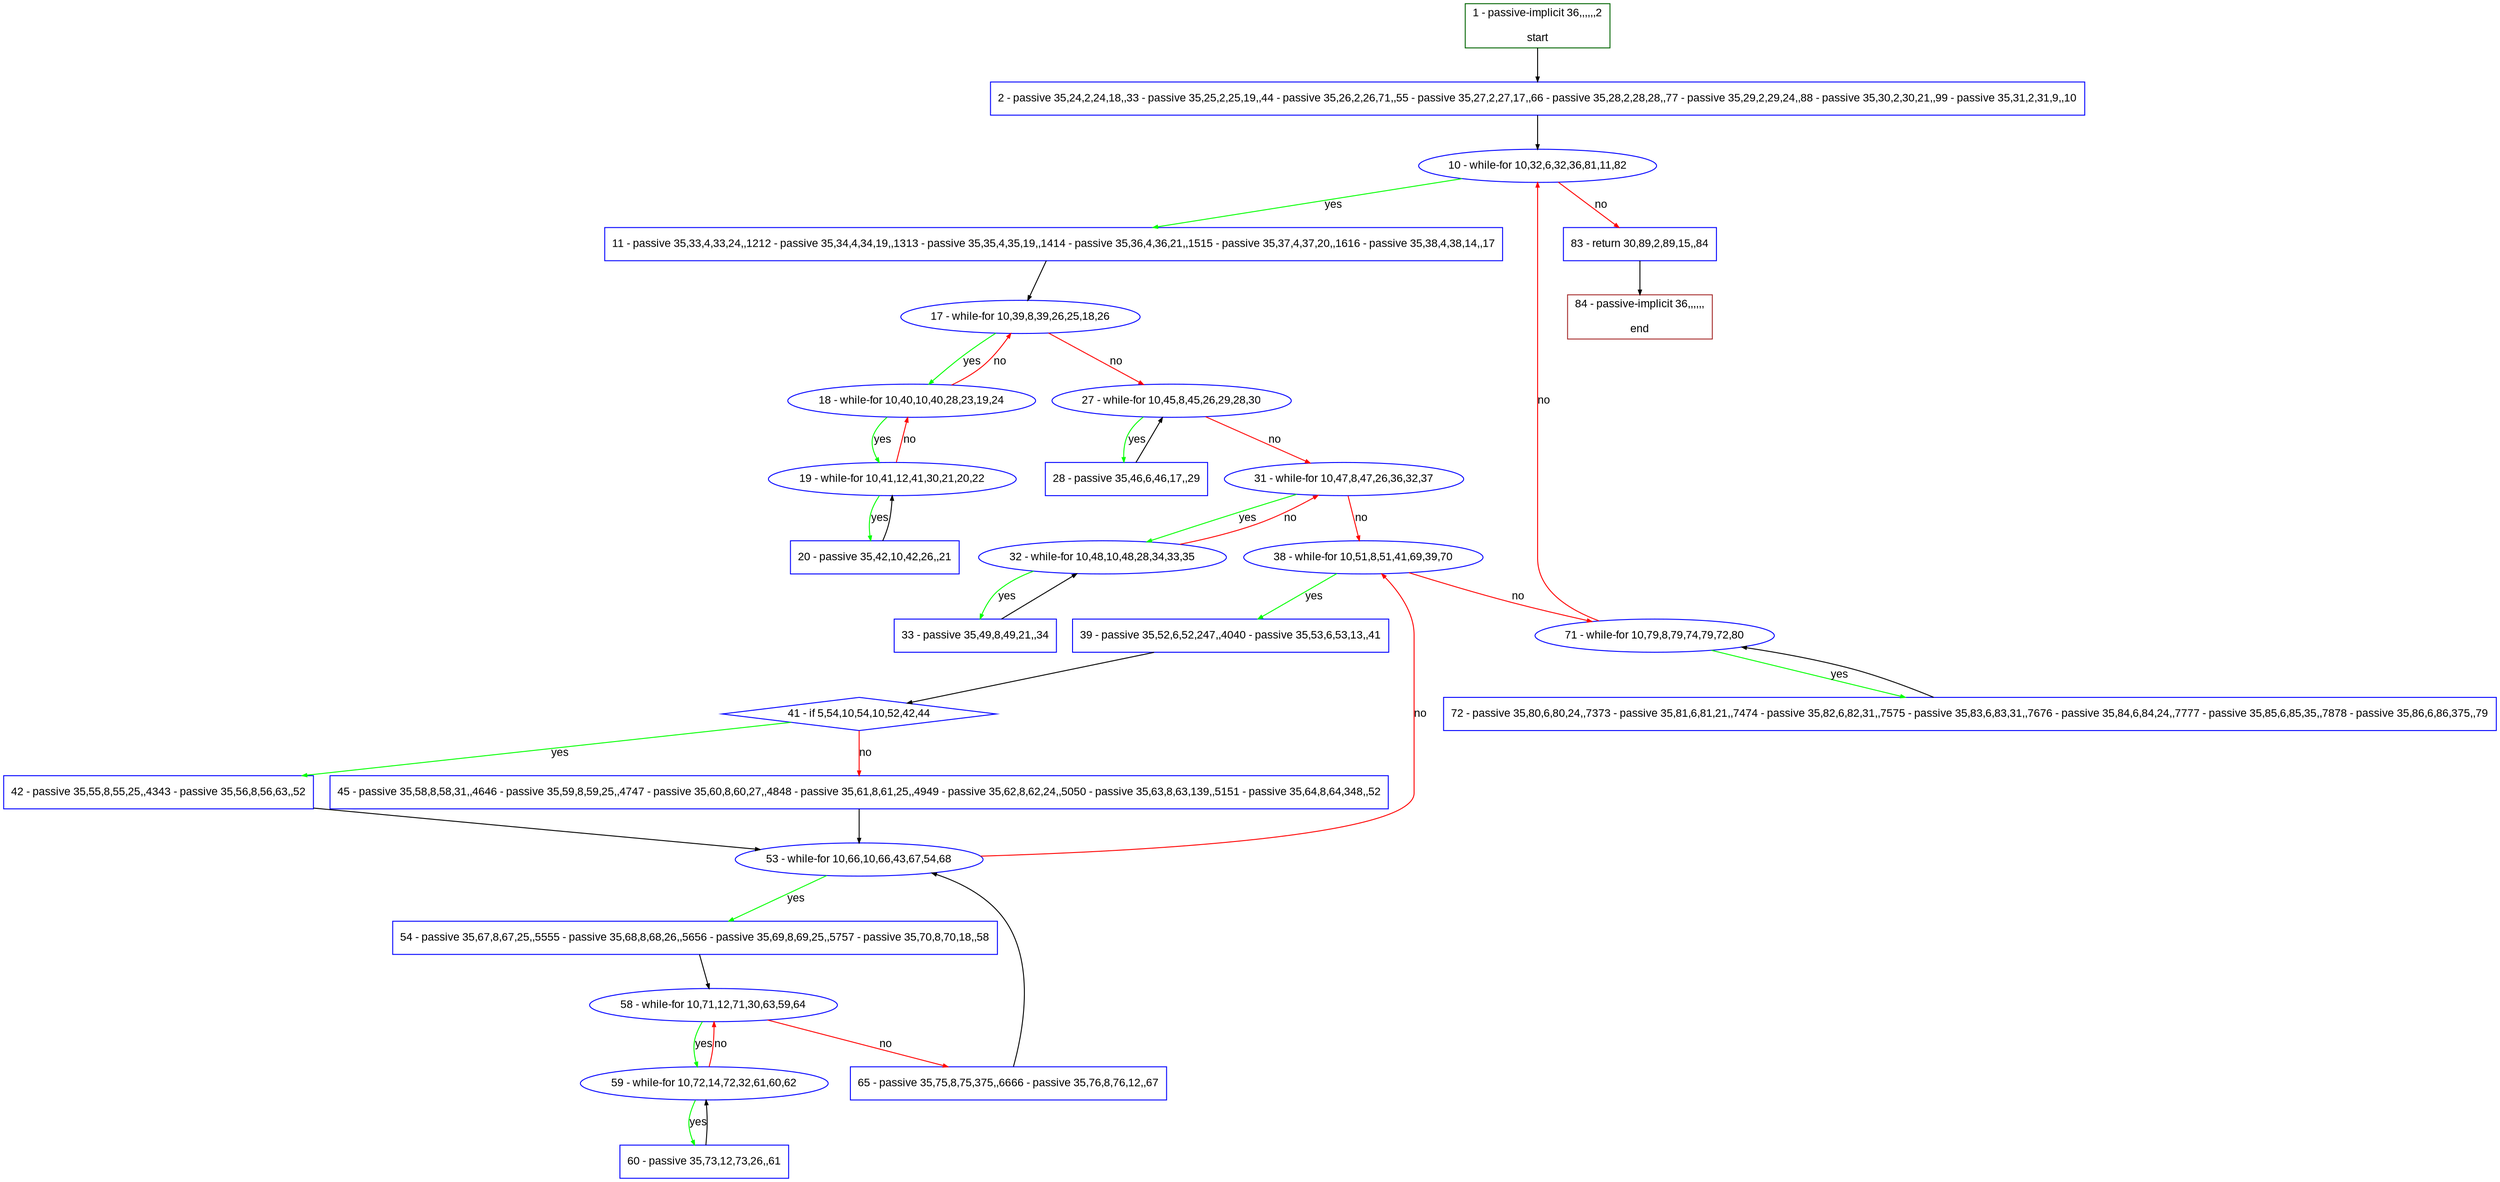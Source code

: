 digraph "" {
  graph [pack="true", label="", fontsize="12", packmode="clust", fontname="Arial", fillcolor="#FFFFCC", bgcolor="white", style="rounded,filled", compound="true"];
  node [node_initialized="no", label="", color="grey", fontsize="12", fillcolor="white", fontname="Arial", style="filled", shape="rectangle", compound="true", fixedsize="false"];
  edge [fontcolor="black", arrowhead="normal", arrowtail="none", arrowsize="0.5", ltail="", label="", color="black", fontsize="12", lhead="", fontname="Arial", dir="forward", compound="true"];
  __N1 [label="2 - passive 35,24,2,24,18,,33 - passive 35,25,2,25,19,,44 - passive 35,26,2,26,71,,55 - passive 35,27,2,27,17,,66 - passive 35,28,2,28,28,,77 - passive 35,29,2,29,24,,88 - passive 35,30,2,30,21,,99 - passive 35,31,2,31,9,,10", color="#0000ff", fillcolor="#ffffff", style="filled", shape="box"];
  __N2 [label="1 - passive-implicit 36,,,,,,2\n\nstart", color="#006400", fillcolor="#ffffff", style="filled", shape="box"];
  __N3 [label="10 - while-for 10,32,6,32,36,81,11,82", color="#0000ff", fillcolor="#ffffff", style="filled", shape="oval"];
  __N4 [label="11 - passive 35,33,4,33,24,,1212 - passive 35,34,4,34,19,,1313 - passive 35,35,4,35,19,,1414 - passive 35,36,4,36,21,,1515 - passive 35,37,4,37,20,,1616 - passive 35,38,4,38,14,,17", color="#0000ff", fillcolor="#ffffff", style="filled", shape="box"];
  __N5 [label="83 - return 30,89,2,89,15,,84", color="#0000ff", fillcolor="#ffffff", style="filled", shape="box"];
  __N6 [label="17 - while-for 10,39,8,39,26,25,18,26", color="#0000ff", fillcolor="#ffffff", style="filled", shape="oval"];
  __N7 [label="18 - while-for 10,40,10,40,28,23,19,24", color="#0000ff", fillcolor="#ffffff", style="filled", shape="oval"];
  __N8 [label="27 - while-for 10,45,8,45,26,29,28,30", color="#0000ff", fillcolor="#ffffff", style="filled", shape="oval"];
  __N9 [label="19 - while-for 10,41,12,41,30,21,20,22", color="#0000ff", fillcolor="#ffffff", style="filled", shape="oval"];
  __N10 [label="20 - passive 35,42,10,42,26,,21", color="#0000ff", fillcolor="#ffffff", style="filled", shape="box"];
  __N11 [label="28 - passive 35,46,6,46,17,,29", color="#0000ff", fillcolor="#ffffff", style="filled", shape="box"];
  __N12 [label="31 - while-for 10,47,8,47,26,36,32,37", color="#0000ff", fillcolor="#ffffff", style="filled", shape="oval"];
  __N13 [label="32 - while-for 10,48,10,48,28,34,33,35", color="#0000ff", fillcolor="#ffffff", style="filled", shape="oval"];
  __N14 [label="38 - while-for 10,51,8,51,41,69,39,70", color="#0000ff", fillcolor="#ffffff", style="filled", shape="oval"];
  __N15 [label="33 - passive 35,49,8,49,21,,34", color="#0000ff", fillcolor="#ffffff", style="filled", shape="box"];
  __N16 [label="39 - passive 35,52,6,52,247,,4040 - passive 35,53,6,53,13,,41", color="#0000ff", fillcolor="#ffffff", style="filled", shape="box"];
  __N17 [label="71 - while-for 10,79,8,79,74,79,72,80", color="#0000ff", fillcolor="#ffffff", style="filled", shape="oval"];
  __N18 [label="41 - if 5,54,10,54,10,52,42,44", color="#0000ff", fillcolor="#ffffff", style="filled", shape="diamond"];
  __N19 [label="42 - passive 35,55,8,55,25,,4343 - passive 35,56,8,56,63,,52", color="#0000ff", fillcolor="#ffffff", style="filled", shape="box"];
  __N20 [label="45 - passive 35,58,8,58,31,,4646 - passive 35,59,8,59,25,,4747 - passive 35,60,8,60,27,,4848 - passive 35,61,8,61,25,,4949 - passive 35,62,8,62,24,,5050 - passive 35,63,8,63,139,,5151 - passive 35,64,8,64,348,,52", color="#0000ff", fillcolor="#ffffff", style="filled", shape="box"];
  __N21 [label="53 - while-for 10,66,10,66,43,67,54,68", color="#0000ff", fillcolor="#ffffff", style="filled", shape="oval"];
  __N22 [label="54 - passive 35,67,8,67,25,,5555 - passive 35,68,8,68,26,,5656 - passive 35,69,8,69,25,,5757 - passive 35,70,8,70,18,,58", color="#0000ff", fillcolor="#ffffff", style="filled", shape="box"];
  __N23 [label="58 - while-for 10,71,12,71,30,63,59,64", color="#0000ff", fillcolor="#ffffff", style="filled", shape="oval"];
  __N24 [label="59 - while-for 10,72,14,72,32,61,60,62", color="#0000ff", fillcolor="#ffffff", style="filled", shape="oval"];
  __N25 [label="65 - passive 35,75,8,75,375,,6666 - passive 35,76,8,76,12,,67", color="#0000ff", fillcolor="#ffffff", style="filled", shape="box"];
  __N26 [label="60 - passive 35,73,12,73,26,,61", color="#0000ff", fillcolor="#ffffff", style="filled", shape="box"];
  __N27 [label="72 - passive 35,80,6,80,24,,7373 - passive 35,81,6,81,21,,7474 - passive 35,82,6,82,31,,7575 - passive 35,83,6,83,31,,7676 - passive 35,84,6,84,24,,7777 - passive 35,85,6,85,35,,7878 - passive 35,86,6,86,375,,79", color="#0000ff", fillcolor="#ffffff", style="filled", shape="box"];
  __N28 [label="84 - passive-implicit 36,,,,,,\n\nend", color="#a52a2a", fillcolor="#ffffff", style="filled", shape="box"];
  __N2 -> __N1 [arrowhead="normal", arrowtail="none", color="#000000", label="", dir="forward"];
  __N1 -> __N3 [arrowhead="normal", arrowtail="none", color="#000000", label="", dir="forward"];
  __N3 -> __N4 [arrowhead="normal", arrowtail="none", color="#00ff00", label="yes", dir="forward"];
  __N3 -> __N5 [arrowhead="normal", arrowtail="none", color="#ff0000", label="no", dir="forward"];
  __N4 -> __N6 [arrowhead="normal", arrowtail="none", color="#000000", label="", dir="forward"];
  __N6 -> __N7 [arrowhead="normal", arrowtail="none", color="#00ff00", label="yes", dir="forward"];
  __N7 -> __N6 [arrowhead="normal", arrowtail="none", color="#ff0000", label="no", dir="forward"];
  __N6 -> __N8 [arrowhead="normal", arrowtail="none", color="#ff0000", label="no", dir="forward"];
  __N7 -> __N9 [arrowhead="normal", arrowtail="none", color="#00ff00", label="yes", dir="forward"];
  __N9 -> __N7 [arrowhead="normal", arrowtail="none", color="#ff0000", label="no", dir="forward"];
  __N9 -> __N10 [arrowhead="normal", arrowtail="none", color="#00ff00", label="yes", dir="forward"];
  __N10 -> __N9 [arrowhead="normal", arrowtail="none", color="#000000", label="", dir="forward"];
  __N8 -> __N11 [arrowhead="normal", arrowtail="none", color="#00ff00", label="yes", dir="forward"];
  __N11 -> __N8 [arrowhead="normal", arrowtail="none", color="#000000", label="", dir="forward"];
  __N8 -> __N12 [arrowhead="normal", arrowtail="none", color="#ff0000", label="no", dir="forward"];
  __N12 -> __N13 [arrowhead="normal", arrowtail="none", color="#00ff00", label="yes", dir="forward"];
  __N13 -> __N12 [arrowhead="normal", arrowtail="none", color="#ff0000", label="no", dir="forward"];
  __N12 -> __N14 [arrowhead="normal", arrowtail="none", color="#ff0000", label="no", dir="forward"];
  __N13 -> __N15 [arrowhead="normal", arrowtail="none", color="#00ff00", label="yes", dir="forward"];
  __N15 -> __N13 [arrowhead="normal", arrowtail="none", color="#000000", label="", dir="forward"];
  __N14 -> __N16 [arrowhead="normal", arrowtail="none", color="#00ff00", label="yes", dir="forward"];
  __N14 -> __N17 [arrowhead="normal", arrowtail="none", color="#ff0000", label="no", dir="forward"];
  __N16 -> __N18 [arrowhead="normal", arrowtail="none", color="#000000", label="", dir="forward"];
  __N18 -> __N19 [arrowhead="normal", arrowtail="none", color="#00ff00", label="yes", dir="forward"];
  __N18 -> __N20 [arrowhead="normal", arrowtail="none", color="#ff0000", label="no", dir="forward"];
  __N19 -> __N21 [arrowhead="normal", arrowtail="none", color="#000000", label="", dir="forward"];
  __N20 -> __N21 [arrowhead="normal", arrowtail="none", color="#000000", label="", dir="forward"];
  __N21 -> __N14 [arrowhead="normal", arrowtail="none", color="#ff0000", label="no", dir="forward"];
  __N21 -> __N22 [arrowhead="normal", arrowtail="none", color="#00ff00", label="yes", dir="forward"];
  __N22 -> __N23 [arrowhead="normal", arrowtail="none", color="#000000", label="", dir="forward"];
  __N23 -> __N24 [arrowhead="normal", arrowtail="none", color="#00ff00", label="yes", dir="forward"];
  __N24 -> __N23 [arrowhead="normal", arrowtail="none", color="#ff0000", label="no", dir="forward"];
  __N23 -> __N25 [arrowhead="normal", arrowtail="none", color="#ff0000", label="no", dir="forward"];
  __N24 -> __N26 [arrowhead="normal", arrowtail="none", color="#00ff00", label="yes", dir="forward"];
  __N26 -> __N24 [arrowhead="normal", arrowtail="none", color="#000000", label="", dir="forward"];
  __N25 -> __N21 [arrowhead="normal", arrowtail="none", color="#000000", label="", dir="forward"];
  __N17 -> __N3 [arrowhead="normal", arrowtail="none", color="#ff0000", label="no", dir="forward"];
  __N17 -> __N27 [arrowhead="normal", arrowtail="none", color="#00ff00", label="yes", dir="forward"];
  __N27 -> __N17 [arrowhead="normal", arrowtail="none", color="#000000", label="", dir="forward"];
  __N5 -> __N28 [arrowhead="normal", arrowtail="none", color="#000000", label="", dir="forward"];
}
